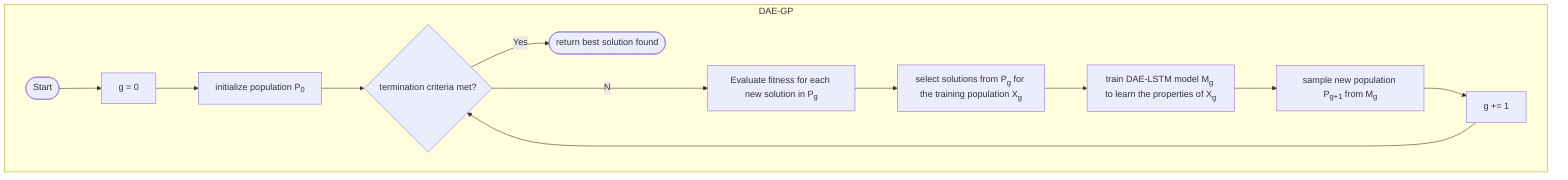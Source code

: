 graph TD
    subgraph DAE-GP
        start([Start])
        -->
        init_gen[g = 0] 
        -->
        init_pop[initialize population P<sub>0</sub>] 
        --> 
        main_loop{termination criteria met?}
            --Yes-->
                return([return best solution found])
        main_loop{termination criteria met?}    
            --No--> 
                fitness_eval[Evaluate fitness for each new solution in P<sub>g</sub>]
                --> 
                selection[select solutions from P<sub>g</sub> for the training population X<sub>g</sub>]
                --> 
                model_building[train DAE-LSTM model M<sub>g</sub> to learn the properties of X<sub>g</sub>]
                -->
                model_sampling[sample new population P<sub>g+1</sub> from M<sub>g</sub>]
                --> 
                next_gen[g += 1]
                -->
                main_loop
    end